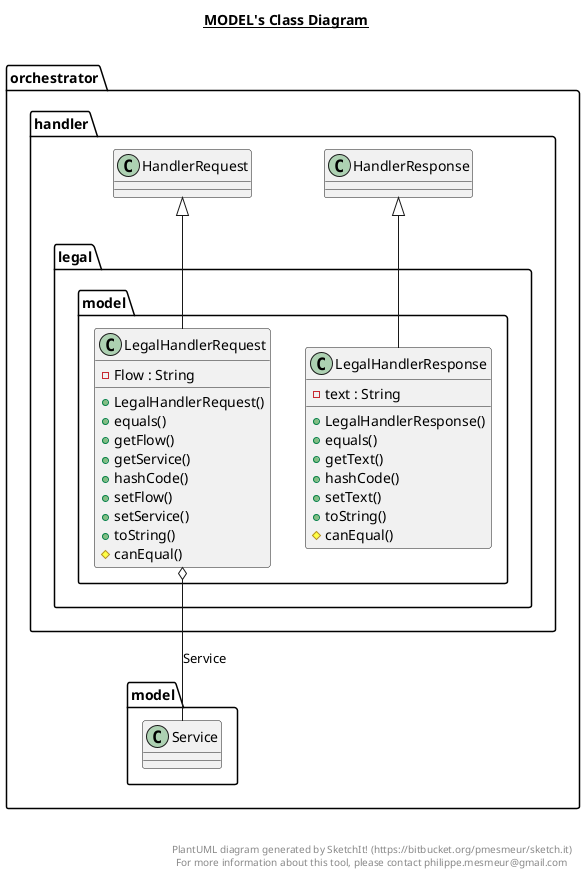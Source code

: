@startuml

title __MODEL's Class Diagram__\n

  namespace orchestrator {
    namespace handler {
      namespace legal {
        namespace model {
          class orchestrator.handler.legal.model.LegalHandlerRequest {
              - Flow : String
              + LegalHandlerRequest()
              + equals()
              + getFlow()
              + getService()
              + hashCode()
              + setFlow()
              + setService()
              + toString()
              # canEqual()
          }
        }
      }
    }
  }
  

  namespace orchestrator {
    namespace handler {
      namespace legal {
        namespace model {
          class orchestrator.handler.legal.model.LegalHandlerResponse {
              - text : String
              + LegalHandlerResponse()
              + equals()
              + getText()
              + hashCode()
              + setText()
              + toString()
              # canEqual()
          }
        }
      }
    }
  }
  

  orchestrator.handler.legal.model.LegalHandlerRequest -up-|> orchestrator.handler.HandlerRequest
  orchestrator.handler.legal.model.LegalHandlerRequest o-- orchestrator.model.Service : Service
  orchestrator.handler.legal.model.LegalHandlerResponse -up-|> orchestrator.handler.HandlerResponse


right footer


PlantUML diagram generated by SketchIt! (https://bitbucket.org/pmesmeur/sketch.it)
For more information about this tool, please contact philippe.mesmeur@gmail.com
endfooter

@enduml
